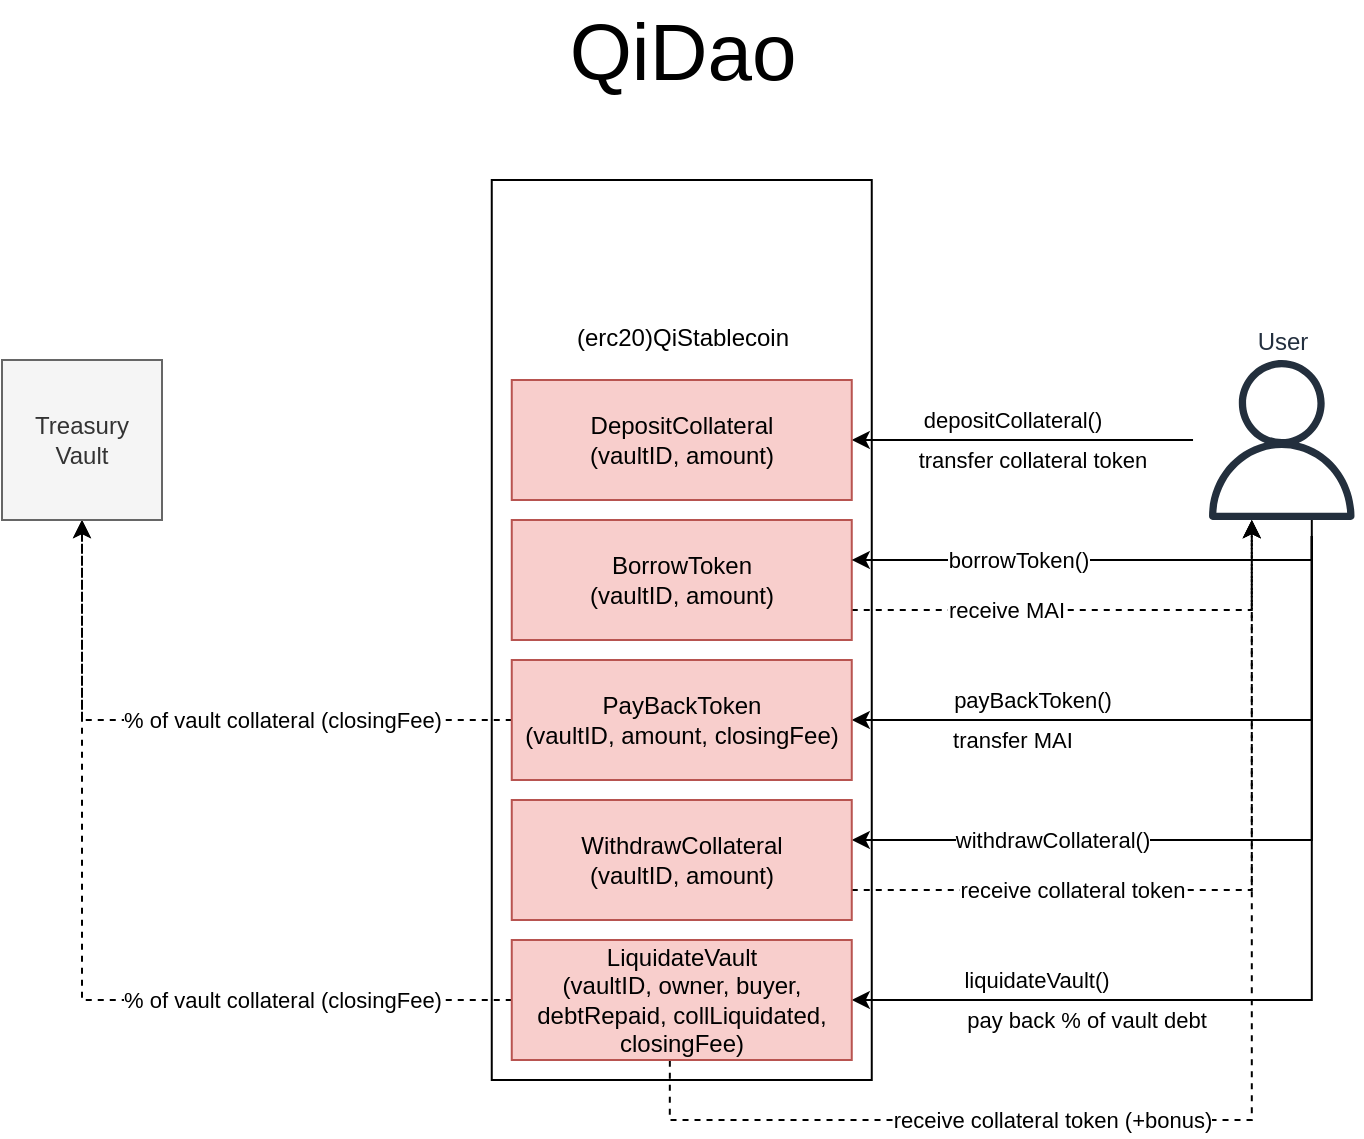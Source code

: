 <mxfile version="18.0.3" type="device"><diagram id="jwRBoVTQfs9EHxPEstVE" name="Page-1"><mxGraphModel dx="1378" dy="798" grid="1" gridSize="10" guides="1" tooltips="1" connect="1" arrows="1" fold="1" page="1" pageScale="1" pageWidth="850" pageHeight="1100" math="0" shadow="0"><root><mxCell id="0"/><mxCell id="1" parent="0"/><mxCell id="-PCFerJ0oYIpC7_W0P6a-34" value="" style="rounded=0;whiteSpace=wrap;html=1;" parent="1" vertex="1"><mxGeometry x="344.88" y="200" width="190" height="450" as="geometry"/></mxCell><mxCell id="-PCFerJ0oYIpC7_W0P6a-4" value="(erc20)QiStablecoin" style="shape=image;html=1;verticalAlign=top;verticalLabelPosition=bottom;labelBackgroundColor=#ffffff;imageAspect=0;aspect=fixed;image=https://cdn2.iconfinder.com/data/icons/essential-web-4/50/content-form-contract-article-paper-128.png" parent="1" vertex="1"><mxGeometry x="412.38" y="210" width="55" height="55" as="geometry"/></mxCell><mxCell id="OEAhxU-d3WmUpJZNbqgS-8" value="receive MAI" style="edgeStyle=orthogonalEdgeStyle;rounded=0;orthogonalLoop=1;jettySize=auto;html=1;exitX=1;exitY=0.75;exitDx=0;exitDy=0;dashed=1;" edge="1" parent="1" source="-PCFerJ0oYIpC7_W0P6a-10" target="-PCFerJ0oYIpC7_W0P6a-1"><mxGeometry x="-0.373" relative="1" as="geometry"><Array as="points"><mxPoint x="724.88" y="415"/></Array><mxPoint as="offset"/></mxGeometry></mxCell><mxCell id="-PCFerJ0oYIpC7_W0P6a-10" value="BorrowToken&lt;br&gt;(vaultID, amount)" style="rounded=0;whiteSpace=wrap;html=1;fillColor=#f8cecc;strokeColor=#b85450;" parent="1" vertex="1"><mxGeometry x="354.88" y="370" width="170" height="60" as="geometry"/></mxCell><mxCell id="-PCFerJ0oYIpC7_W0P6a-5" value="borrowToken()" style="edgeStyle=orthogonalEdgeStyle;rounded=0;orthogonalLoop=1;jettySize=auto;html=1;" parent="1" source="-PCFerJ0oYIpC7_W0P6a-1" edge="1"><mxGeometry x="0.333" relative="1" as="geometry"><mxPoint x="26.214" y="230" as="sourcePoint"/><mxPoint x="524.88" y="390" as="targetPoint"/><Array as="points"><mxPoint x="754.88" y="390"/><mxPoint x="524.88" y="390"/></Array><mxPoint as="offset"/></mxGeometry></mxCell><mxCell id="d3XzSMMBE8spD8TDgXzp-18" style="edgeStyle=orthogonalEdgeStyle;rounded=0;orthogonalLoop=1;jettySize=auto;html=1;endArrow=classic;endFill=1;sourcePerimeterSpacing=8;targetPerimeterSpacing=8;entryX=1;entryY=0.5;entryDx=0;entryDy=0;" parent="1" source="-PCFerJ0oYIpC7_W0P6a-1" target="d3XzSMMBE8spD8TDgXzp-8" edge="1"><mxGeometry relative="1" as="geometry"><Array as="points"/><mxPoint x="524.88" y="320" as="targetPoint"/></mxGeometry></mxCell><mxCell id="d3XzSMMBE8spD8TDgXzp-19" value="depositCollateral()" style="edgeLabel;html=1;align=center;verticalAlign=middle;resizable=0;points=[];" parent="d3XzSMMBE8spD8TDgXzp-18" vertex="1" connectable="0"><mxGeometry x="0.337" relative="1" as="geometry"><mxPoint x="23" y="-10" as="offset"/></mxGeometry></mxCell><mxCell id="OEAhxU-d3WmUpJZNbqgS-12" value="transfer collateral token" style="edgeLabel;html=1;align=center;verticalAlign=middle;resizable=0;points=[];" vertex="1" connectable="0" parent="d3XzSMMBE8spD8TDgXzp-18"><mxGeometry x="0.107" y="2" relative="1" as="geometry"><mxPoint x="14" y="8" as="offset"/></mxGeometry></mxCell><mxCell id="d3XzSMMBE8spD8TDgXzp-20" value="liquidateVault()" style="edgeStyle=orthogonalEdgeStyle;rounded=0;orthogonalLoop=1;jettySize=auto;html=1;endArrow=classic;endFill=1;sourcePerimeterSpacing=8;targetPerimeterSpacing=8;" parent="1" source="-PCFerJ0oYIpC7_W0P6a-1" edge="1"><mxGeometry x="0.602" y="-10" relative="1" as="geometry"><Array as="points"><mxPoint x="754.88" y="610"/><mxPoint x="524.88" y="610"/></Array><mxPoint as="offset"/><mxPoint x="524.88" y="610" as="targetPoint"/></mxGeometry></mxCell><mxCell id="d3XzSMMBE8spD8TDgXzp-21" value="payBackToken()" style="edgeStyle=orthogonalEdgeStyle;rounded=0;orthogonalLoop=1;jettySize=auto;html=1;entryX=1;entryY=0.5;entryDx=0;entryDy=0;endArrow=classic;endFill=1;sourcePerimeterSpacing=8;targetPerimeterSpacing=8;" parent="1" source="-PCFerJ0oYIpC7_W0P6a-1" target="d3XzSMMBE8spD8TDgXzp-17" edge="1"><mxGeometry x="0.441" y="-10" relative="1" as="geometry"><Array as="points"><mxPoint x="754.88" y="470"/></Array><mxPoint as="offset"/></mxGeometry></mxCell><mxCell id="OEAhxU-d3WmUpJZNbqgS-13" value="transfer MAI" style="edgeLabel;html=1;align=center;verticalAlign=middle;resizable=0;points=[];" vertex="1" connectable="0" parent="d3XzSMMBE8spD8TDgXzp-21"><mxGeometry x="0.458" y="-2" relative="1" as="geometry"><mxPoint x="-7" y="12" as="offset"/></mxGeometry></mxCell><mxCell id="d3XzSMMBE8spD8TDgXzp-25" value="withdrawCollateral()" style="edgeStyle=orthogonalEdgeStyle;rounded=0;orthogonalLoop=1;jettySize=auto;html=1;endArrow=classic;endFill=1;sourcePerimeterSpacing=8;targetPerimeterSpacing=8;" parent="1" source="-PCFerJ0oYIpC7_W0P6a-1" edge="1"><mxGeometry x="0.476" relative="1" as="geometry"><Array as="points"><mxPoint x="754.88" y="530"/><mxPoint x="524.88" y="530"/></Array><mxPoint as="offset"/><mxPoint x="524.88" y="530" as="targetPoint"/></mxGeometry></mxCell><mxCell id="-PCFerJ0oYIpC7_W0P6a-1" value="User" style="sketch=0;outlineConnect=0;fontColor=#232F3E;gradientColor=none;fillColor=#232F3D;strokeColor=none;dashed=0;verticalLabelPosition=top;verticalAlign=bottom;align=center;html=1;fontSize=12;fontStyle=0;aspect=fixed;pointerEvents=1;shape=mxgraph.aws4.user;labelPosition=center;" parent="1" vertex="1"><mxGeometry x="699.88" y="290" width="80" height="80" as="geometry"/></mxCell><mxCell id="g1gGBrUm_oclU8o-G6PE-71" value="QiDao" style="text;html=1;align=center;verticalAlign=middle;resizable=0;points=[];autosize=1;strokeColor=none;fillColor=none;fontSize=40;" parent="1" vertex="1"><mxGeometry x="374.88" y="110" width="130" height="50" as="geometry"/></mxCell><mxCell id="d3XzSMMBE8spD8TDgXzp-8" value="DepositCollateral&lt;br&gt;(vaultID, amount)" style="rounded=0;whiteSpace=wrap;html=1;fillColor=#f8cecc;strokeColor=#b85450;" parent="1" vertex="1"><mxGeometry x="354.88" y="300" width="170" height="60" as="geometry"/></mxCell><mxCell id="OEAhxU-d3WmUpJZNbqgS-17" value="receive collateral token (+bonus)" style="edgeStyle=orthogonalEdgeStyle;rounded=0;orthogonalLoop=1;jettySize=auto;html=1;exitX=0.465;exitY=1.006;exitDx=0;exitDy=0;dashed=1;exitPerimeter=0;" edge="1" parent="1" source="d3XzSMMBE8spD8TDgXzp-9" target="-PCFerJ0oYIpC7_W0P6a-1"><mxGeometry x="-0.289" relative="1" as="geometry"><Array as="points"><mxPoint x="433.88" y="670"/><mxPoint x="724.88" y="670"/></Array><mxPoint as="offset"/></mxGeometry></mxCell><mxCell id="OEAhxU-d3WmUpJZNbqgS-24" style="edgeStyle=orthogonalEdgeStyle;rounded=0;orthogonalLoop=1;jettySize=auto;html=1;dashed=1;" edge="1" parent="1" source="d3XzSMMBE8spD8TDgXzp-9" target="OEAhxU-d3WmUpJZNbqgS-33"><mxGeometry relative="1" as="geometry"><mxPoint x="90" y="510" as="targetPoint"/></mxGeometry></mxCell><mxCell id="OEAhxU-d3WmUpJZNbqgS-26" value="% of vault collateral (closingFee)" style="edgeLabel;html=1;align=center;verticalAlign=middle;resizable=0;points=[];" vertex="1" connectable="0" parent="OEAhxU-d3WmUpJZNbqgS-24"><mxGeometry x="-0.083" y="4" relative="1" as="geometry"><mxPoint x="93" y="-4" as="offset"/></mxGeometry></mxCell><mxCell id="d3XzSMMBE8spD8TDgXzp-9" value="LiquidateVault&lt;br&gt;(vaultID, owner, buyer, debtRepaid, collLiquidated, closingFee)" style="rounded=0;whiteSpace=wrap;html=1;fillColor=#f8cecc;strokeColor=#b85450;" parent="1" vertex="1"><mxGeometry x="354.88" y="580" width="170" height="60" as="geometry"/></mxCell><mxCell id="OEAhxU-d3WmUpJZNbqgS-22" value="" style="edgeStyle=orthogonalEdgeStyle;rounded=0;orthogonalLoop=1;jettySize=auto;html=1;dashed=1;" edge="1" parent="1" source="d3XzSMMBE8spD8TDgXzp-17" target="OEAhxU-d3WmUpJZNbqgS-33"><mxGeometry relative="1" as="geometry"><mxPoint x="130" y="470" as="targetPoint"/></mxGeometry></mxCell><mxCell id="OEAhxU-d3WmUpJZNbqgS-23" value="% of vault collateral (closingFee)" style="edgeLabel;html=1;align=center;verticalAlign=middle;resizable=0;points=[];" vertex="1" connectable="0" parent="OEAhxU-d3WmUpJZNbqgS-22"><mxGeometry x="0.221" relative="1" as="geometry"><mxPoint x="77" as="offset"/></mxGeometry></mxCell><mxCell id="d3XzSMMBE8spD8TDgXzp-17" value="PayBackToken&lt;br&gt;(vaultID, amount, closingFee)" style="rounded=0;whiteSpace=wrap;html=1;fillColor=#f8cecc;strokeColor=#b85450;" parent="1" vertex="1"><mxGeometry x="354.88" y="440" width="170" height="60" as="geometry"/></mxCell><mxCell id="OEAhxU-d3WmUpJZNbqgS-15" value="receive collateral token" style="edgeStyle=orthogonalEdgeStyle;rounded=0;orthogonalLoop=1;jettySize=auto;html=1;exitX=1;exitY=0.75;exitDx=0;exitDy=0;dashed=1;" edge="1" parent="1" source="d3XzSMMBE8spD8TDgXzp-22" target="-PCFerJ0oYIpC7_W0P6a-1"><mxGeometry x="-0.429" relative="1" as="geometry"><Array as="points"><mxPoint x="724.88" y="555"/></Array><mxPoint as="offset"/></mxGeometry></mxCell><mxCell id="d3XzSMMBE8spD8TDgXzp-22" value="WithdrawCollateral&lt;br&gt;(vaultID, amount)" style="rounded=0;whiteSpace=wrap;html=1;fillColor=#f8cecc;strokeColor=#b85450;" parent="1" vertex="1"><mxGeometry x="354.88" y="510" width="170" height="60" as="geometry"/></mxCell><mxCell id="OEAhxU-d3WmUpJZNbqgS-20" value="pay back % of vault debt" style="edgeLabel;html=1;align=center;verticalAlign=middle;resizable=0;points=[];" vertex="1" connectable="0" parent="1"><mxGeometry x="644.878" y="620" as="geometry"><mxPoint x="-3" as="offset"/></mxGeometry></mxCell><mxCell id="OEAhxU-d3WmUpJZNbqgS-33" value="Treasury&lt;br&gt;Vault" style="whiteSpace=wrap;html=1;aspect=fixed;rounded=0;fillColor=#f5f5f5;fontColor=#333333;strokeColor=#666666;" vertex="1" parent="1"><mxGeometry x="100" y="290" width="80" height="80" as="geometry"/></mxCell></root></mxGraphModel></diagram></mxfile>